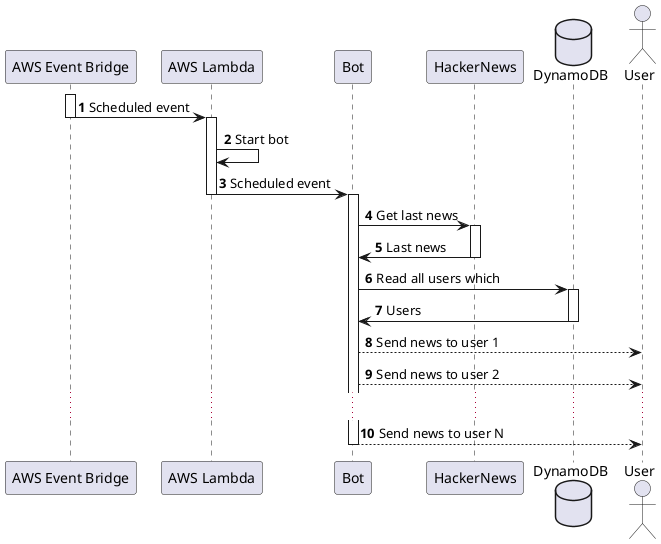 @startuml
autonumber

participant "AWS Event Bridge" as bridge
participant "AWS Lambda" as lambda
participant Bot as bot
participant HackerNews as hackernews
database    DynamoDB    as dynamodb
actor       User       as user

activate bridge

    bridge -> lambda: Scheduled event

deactivate bridge

activate lambda
    lambda -> lambda: Start bot
    lambda -> bot: Scheduled event 
deactivate lambda

activate bot
    bot -> hackernews: Get last news
    activate hackernews
        hackernews -> bot: Last news
    deactivate hackernews

    bot -> dynamodb: Read all users which
    activate dynamodb
        dynamodb -> bot: Users
    deactivate dynamodb

    bot --> user: Send news to user 1
    bot --> user: Send news to user 2
    ...
    bot --> user: Send news to user N
deactivate bot


@enduml